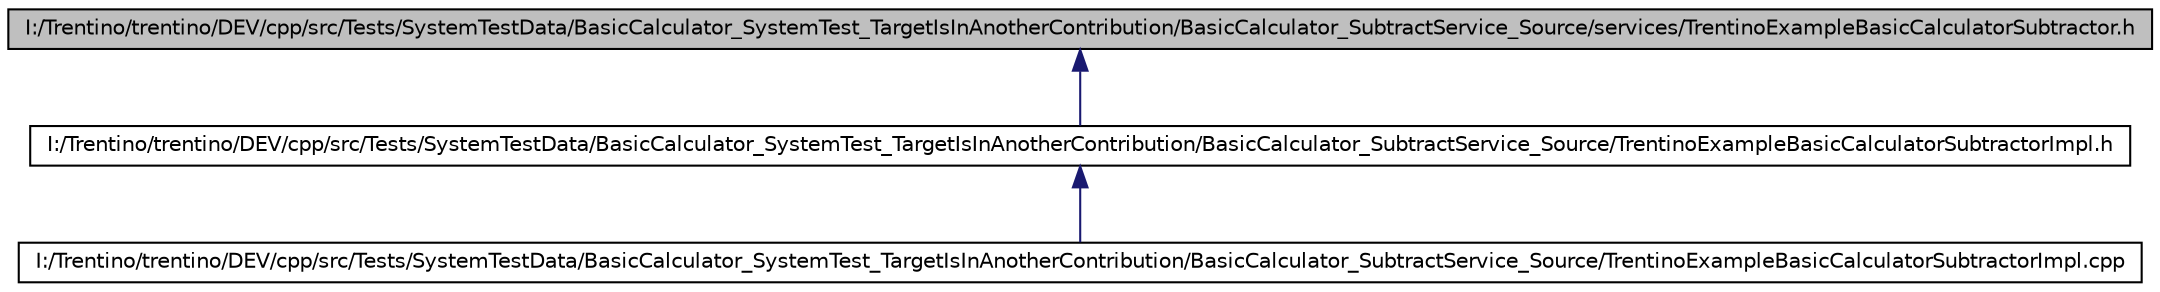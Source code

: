 digraph G
{
  edge [fontname="Helvetica",fontsize="10",labelfontname="Helvetica",labelfontsize="10"];
  node [fontname="Helvetica",fontsize="10",shape=record];
  Node1 [label="I:/Trentino/trentino/DEV/cpp/src/Tests/SystemTestData/BasicCalculator_SystemTest_TargetIsInAnotherContribution/BasicCalculator_SubtractService_Source/services/TrentinoExampleBasicCalculatorSubtractor.h",height=0.2,width=0.4,color="black", fillcolor="grey75", style="filled" fontcolor="black"];
  Node1 -> Node2 [dir="back",color="midnightblue",fontsize="10",style="solid",fontname="Helvetica"];
  Node2 [label="I:/Trentino/trentino/DEV/cpp/src/Tests/SystemTestData/BasicCalculator_SystemTest_TargetIsInAnotherContribution/BasicCalculator_SubtractService_Source/TrentinoExampleBasicCalculatorSubtractorImpl.h",height=0.2,width=0.4,color="black", fillcolor="white", style="filled",URL="$_trentino_example_basic_calculator_subtractor_impl_8h.html"];
  Node2 -> Node3 [dir="back",color="midnightblue",fontsize="10",style="solid",fontname="Helvetica"];
  Node3 [label="I:/Trentino/trentino/DEV/cpp/src/Tests/SystemTestData/BasicCalculator_SystemTest_TargetIsInAnotherContribution/BasicCalculator_SubtractService_Source/TrentinoExampleBasicCalculatorSubtractorImpl.cpp",height=0.2,width=0.4,color="black", fillcolor="white", style="filled",URL="$_trentino_example_basic_calculator_subtractor_impl_8cpp.html"];
}
